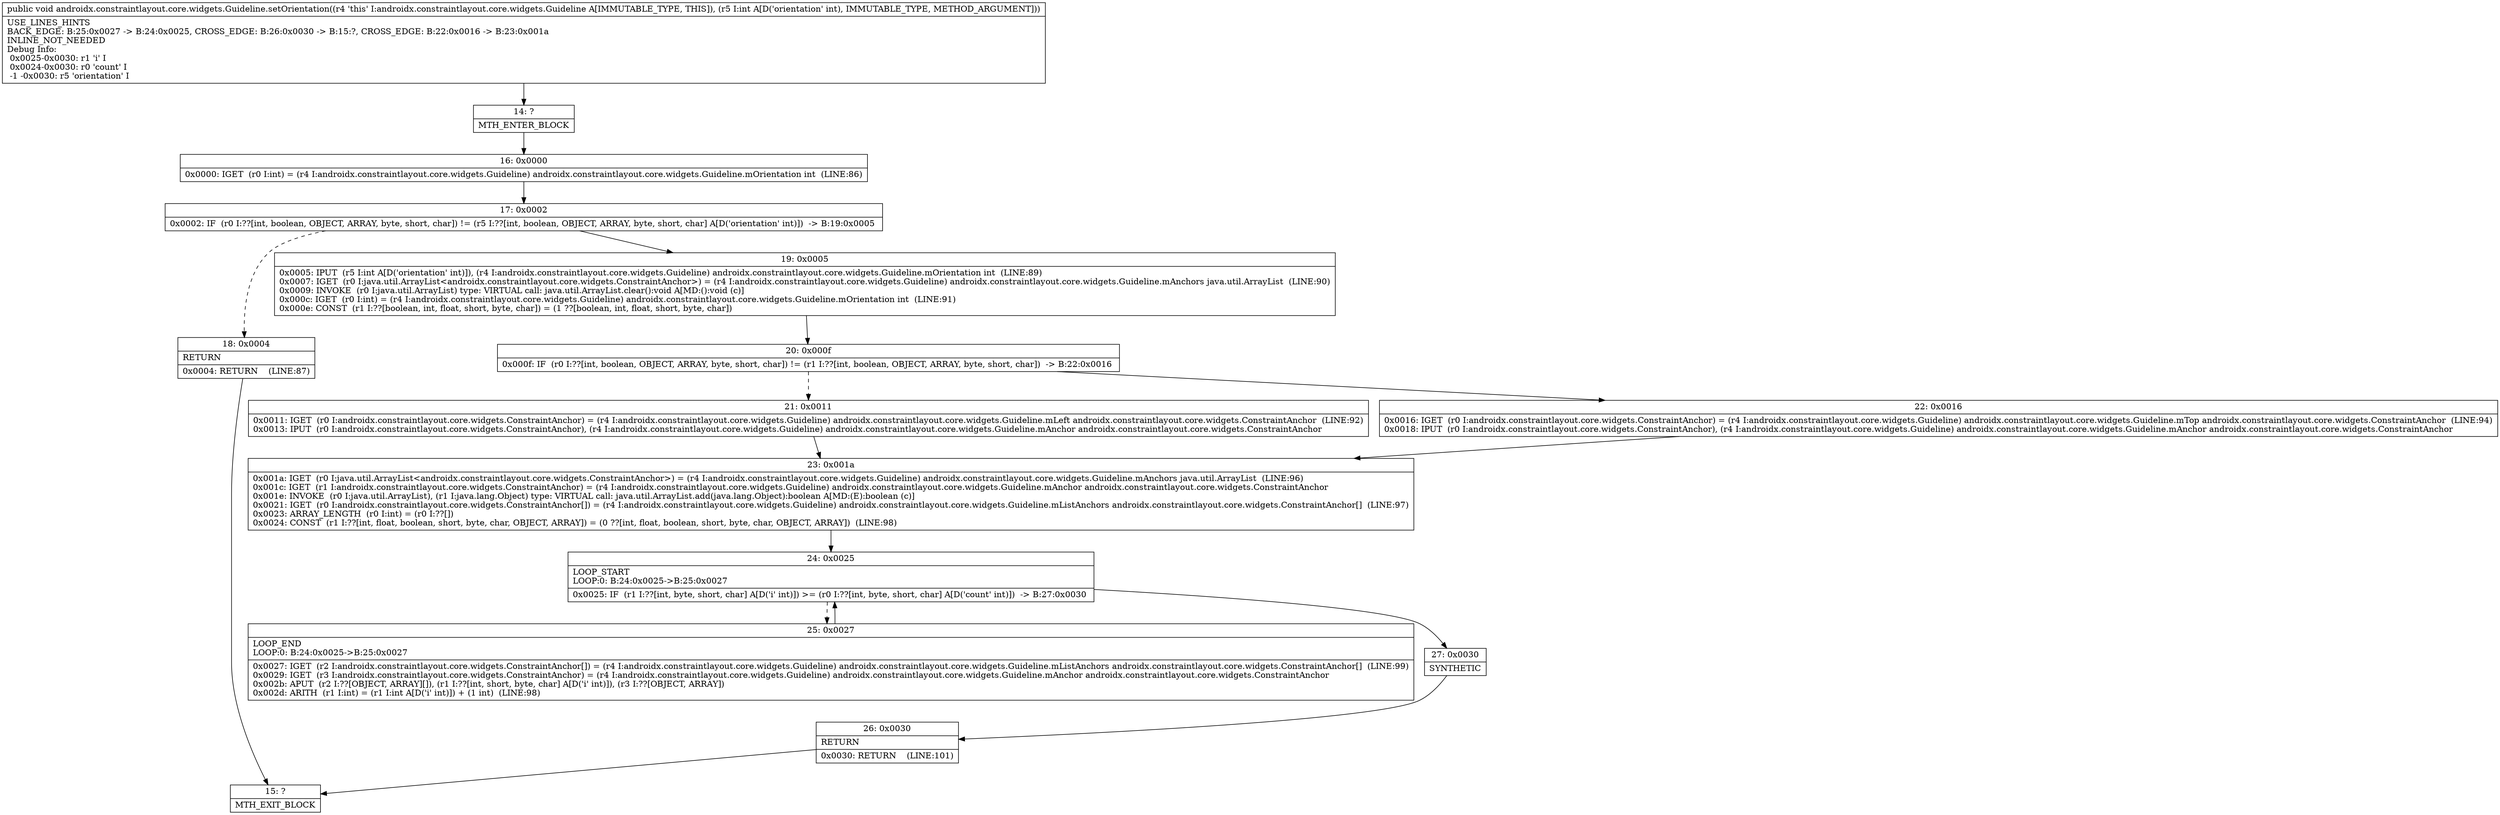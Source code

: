 digraph "CFG forandroidx.constraintlayout.core.widgets.Guideline.setOrientation(I)V" {
Node_14 [shape=record,label="{14\:\ ?|MTH_ENTER_BLOCK\l}"];
Node_16 [shape=record,label="{16\:\ 0x0000|0x0000: IGET  (r0 I:int) = (r4 I:androidx.constraintlayout.core.widgets.Guideline) androidx.constraintlayout.core.widgets.Guideline.mOrientation int  (LINE:86)\l}"];
Node_17 [shape=record,label="{17\:\ 0x0002|0x0002: IF  (r0 I:??[int, boolean, OBJECT, ARRAY, byte, short, char]) != (r5 I:??[int, boolean, OBJECT, ARRAY, byte, short, char] A[D('orientation' int)])  \-\> B:19:0x0005 \l}"];
Node_18 [shape=record,label="{18\:\ 0x0004|RETURN\l|0x0004: RETURN    (LINE:87)\l}"];
Node_15 [shape=record,label="{15\:\ ?|MTH_EXIT_BLOCK\l}"];
Node_19 [shape=record,label="{19\:\ 0x0005|0x0005: IPUT  (r5 I:int A[D('orientation' int)]), (r4 I:androidx.constraintlayout.core.widgets.Guideline) androidx.constraintlayout.core.widgets.Guideline.mOrientation int  (LINE:89)\l0x0007: IGET  (r0 I:java.util.ArrayList\<androidx.constraintlayout.core.widgets.ConstraintAnchor\>) = (r4 I:androidx.constraintlayout.core.widgets.Guideline) androidx.constraintlayout.core.widgets.Guideline.mAnchors java.util.ArrayList  (LINE:90)\l0x0009: INVOKE  (r0 I:java.util.ArrayList) type: VIRTUAL call: java.util.ArrayList.clear():void A[MD:():void (c)]\l0x000c: IGET  (r0 I:int) = (r4 I:androidx.constraintlayout.core.widgets.Guideline) androidx.constraintlayout.core.widgets.Guideline.mOrientation int  (LINE:91)\l0x000e: CONST  (r1 I:??[boolean, int, float, short, byte, char]) = (1 ??[boolean, int, float, short, byte, char]) \l}"];
Node_20 [shape=record,label="{20\:\ 0x000f|0x000f: IF  (r0 I:??[int, boolean, OBJECT, ARRAY, byte, short, char]) != (r1 I:??[int, boolean, OBJECT, ARRAY, byte, short, char])  \-\> B:22:0x0016 \l}"];
Node_21 [shape=record,label="{21\:\ 0x0011|0x0011: IGET  (r0 I:androidx.constraintlayout.core.widgets.ConstraintAnchor) = (r4 I:androidx.constraintlayout.core.widgets.Guideline) androidx.constraintlayout.core.widgets.Guideline.mLeft androidx.constraintlayout.core.widgets.ConstraintAnchor  (LINE:92)\l0x0013: IPUT  (r0 I:androidx.constraintlayout.core.widgets.ConstraintAnchor), (r4 I:androidx.constraintlayout.core.widgets.Guideline) androidx.constraintlayout.core.widgets.Guideline.mAnchor androidx.constraintlayout.core.widgets.ConstraintAnchor \l}"];
Node_23 [shape=record,label="{23\:\ 0x001a|0x001a: IGET  (r0 I:java.util.ArrayList\<androidx.constraintlayout.core.widgets.ConstraintAnchor\>) = (r4 I:androidx.constraintlayout.core.widgets.Guideline) androidx.constraintlayout.core.widgets.Guideline.mAnchors java.util.ArrayList  (LINE:96)\l0x001c: IGET  (r1 I:androidx.constraintlayout.core.widgets.ConstraintAnchor) = (r4 I:androidx.constraintlayout.core.widgets.Guideline) androidx.constraintlayout.core.widgets.Guideline.mAnchor androidx.constraintlayout.core.widgets.ConstraintAnchor \l0x001e: INVOKE  (r0 I:java.util.ArrayList), (r1 I:java.lang.Object) type: VIRTUAL call: java.util.ArrayList.add(java.lang.Object):boolean A[MD:(E):boolean (c)]\l0x0021: IGET  (r0 I:androidx.constraintlayout.core.widgets.ConstraintAnchor[]) = (r4 I:androidx.constraintlayout.core.widgets.Guideline) androidx.constraintlayout.core.widgets.Guideline.mListAnchors androidx.constraintlayout.core.widgets.ConstraintAnchor[]  (LINE:97)\l0x0023: ARRAY_LENGTH  (r0 I:int) = (r0 I:??[]) \l0x0024: CONST  (r1 I:??[int, float, boolean, short, byte, char, OBJECT, ARRAY]) = (0 ??[int, float, boolean, short, byte, char, OBJECT, ARRAY])  (LINE:98)\l}"];
Node_24 [shape=record,label="{24\:\ 0x0025|LOOP_START\lLOOP:0: B:24:0x0025\-\>B:25:0x0027\l|0x0025: IF  (r1 I:??[int, byte, short, char] A[D('i' int)]) \>= (r0 I:??[int, byte, short, char] A[D('count' int)])  \-\> B:27:0x0030 \l}"];
Node_25 [shape=record,label="{25\:\ 0x0027|LOOP_END\lLOOP:0: B:24:0x0025\-\>B:25:0x0027\l|0x0027: IGET  (r2 I:androidx.constraintlayout.core.widgets.ConstraintAnchor[]) = (r4 I:androidx.constraintlayout.core.widgets.Guideline) androidx.constraintlayout.core.widgets.Guideline.mListAnchors androidx.constraintlayout.core.widgets.ConstraintAnchor[]  (LINE:99)\l0x0029: IGET  (r3 I:androidx.constraintlayout.core.widgets.ConstraintAnchor) = (r4 I:androidx.constraintlayout.core.widgets.Guideline) androidx.constraintlayout.core.widgets.Guideline.mAnchor androidx.constraintlayout.core.widgets.ConstraintAnchor \l0x002b: APUT  (r2 I:??[OBJECT, ARRAY][]), (r1 I:??[int, short, byte, char] A[D('i' int)]), (r3 I:??[OBJECT, ARRAY]) \l0x002d: ARITH  (r1 I:int) = (r1 I:int A[D('i' int)]) + (1 int)  (LINE:98)\l}"];
Node_27 [shape=record,label="{27\:\ 0x0030|SYNTHETIC\l}"];
Node_26 [shape=record,label="{26\:\ 0x0030|RETURN\l|0x0030: RETURN    (LINE:101)\l}"];
Node_22 [shape=record,label="{22\:\ 0x0016|0x0016: IGET  (r0 I:androidx.constraintlayout.core.widgets.ConstraintAnchor) = (r4 I:androidx.constraintlayout.core.widgets.Guideline) androidx.constraintlayout.core.widgets.Guideline.mTop androidx.constraintlayout.core.widgets.ConstraintAnchor  (LINE:94)\l0x0018: IPUT  (r0 I:androidx.constraintlayout.core.widgets.ConstraintAnchor), (r4 I:androidx.constraintlayout.core.widgets.Guideline) androidx.constraintlayout.core.widgets.Guideline.mAnchor androidx.constraintlayout.core.widgets.ConstraintAnchor \l}"];
MethodNode[shape=record,label="{public void androidx.constraintlayout.core.widgets.Guideline.setOrientation((r4 'this' I:androidx.constraintlayout.core.widgets.Guideline A[IMMUTABLE_TYPE, THIS]), (r5 I:int A[D('orientation' int), IMMUTABLE_TYPE, METHOD_ARGUMENT]))  | USE_LINES_HINTS\lBACK_EDGE: B:25:0x0027 \-\> B:24:0x0025, CROSS_EDGE: B:26:0x0030 \-\> B:15:?, CROSS_EDGE: B:22:0x0016 \-\> B:23:0x001a\lINLINE_NOT_NEEDED\lDebug Info:\l  0x0025\-0x0030: r1 'i' I\l  0x0024\-0x0030: r0 'count' I\l  \-1 \-0x0030: r5 'orientation' I\l}"];
MethodNode -> Node_14;Node_14 -> Node_16;
Node_16 -> Node_17;
Node_17 -> Node_18[style=dashed];
Node_17 -> Node_19;
Node_18 -> Node_15;
Node_19 -> Node_20;
Node_20 -> Node_21[style=dashed];
Node_20 -> Node_22;
Node_21 -> Node_23;
Node_23 -> Node_24;
Node_24 -> Node_25[style=dashed];
Node_24 -> Node_27;
Node_25 -> Node_24;
Node_27 -> Node_26;
Node_26 -> Node_15;
Node_22 -> Node_23;
}

